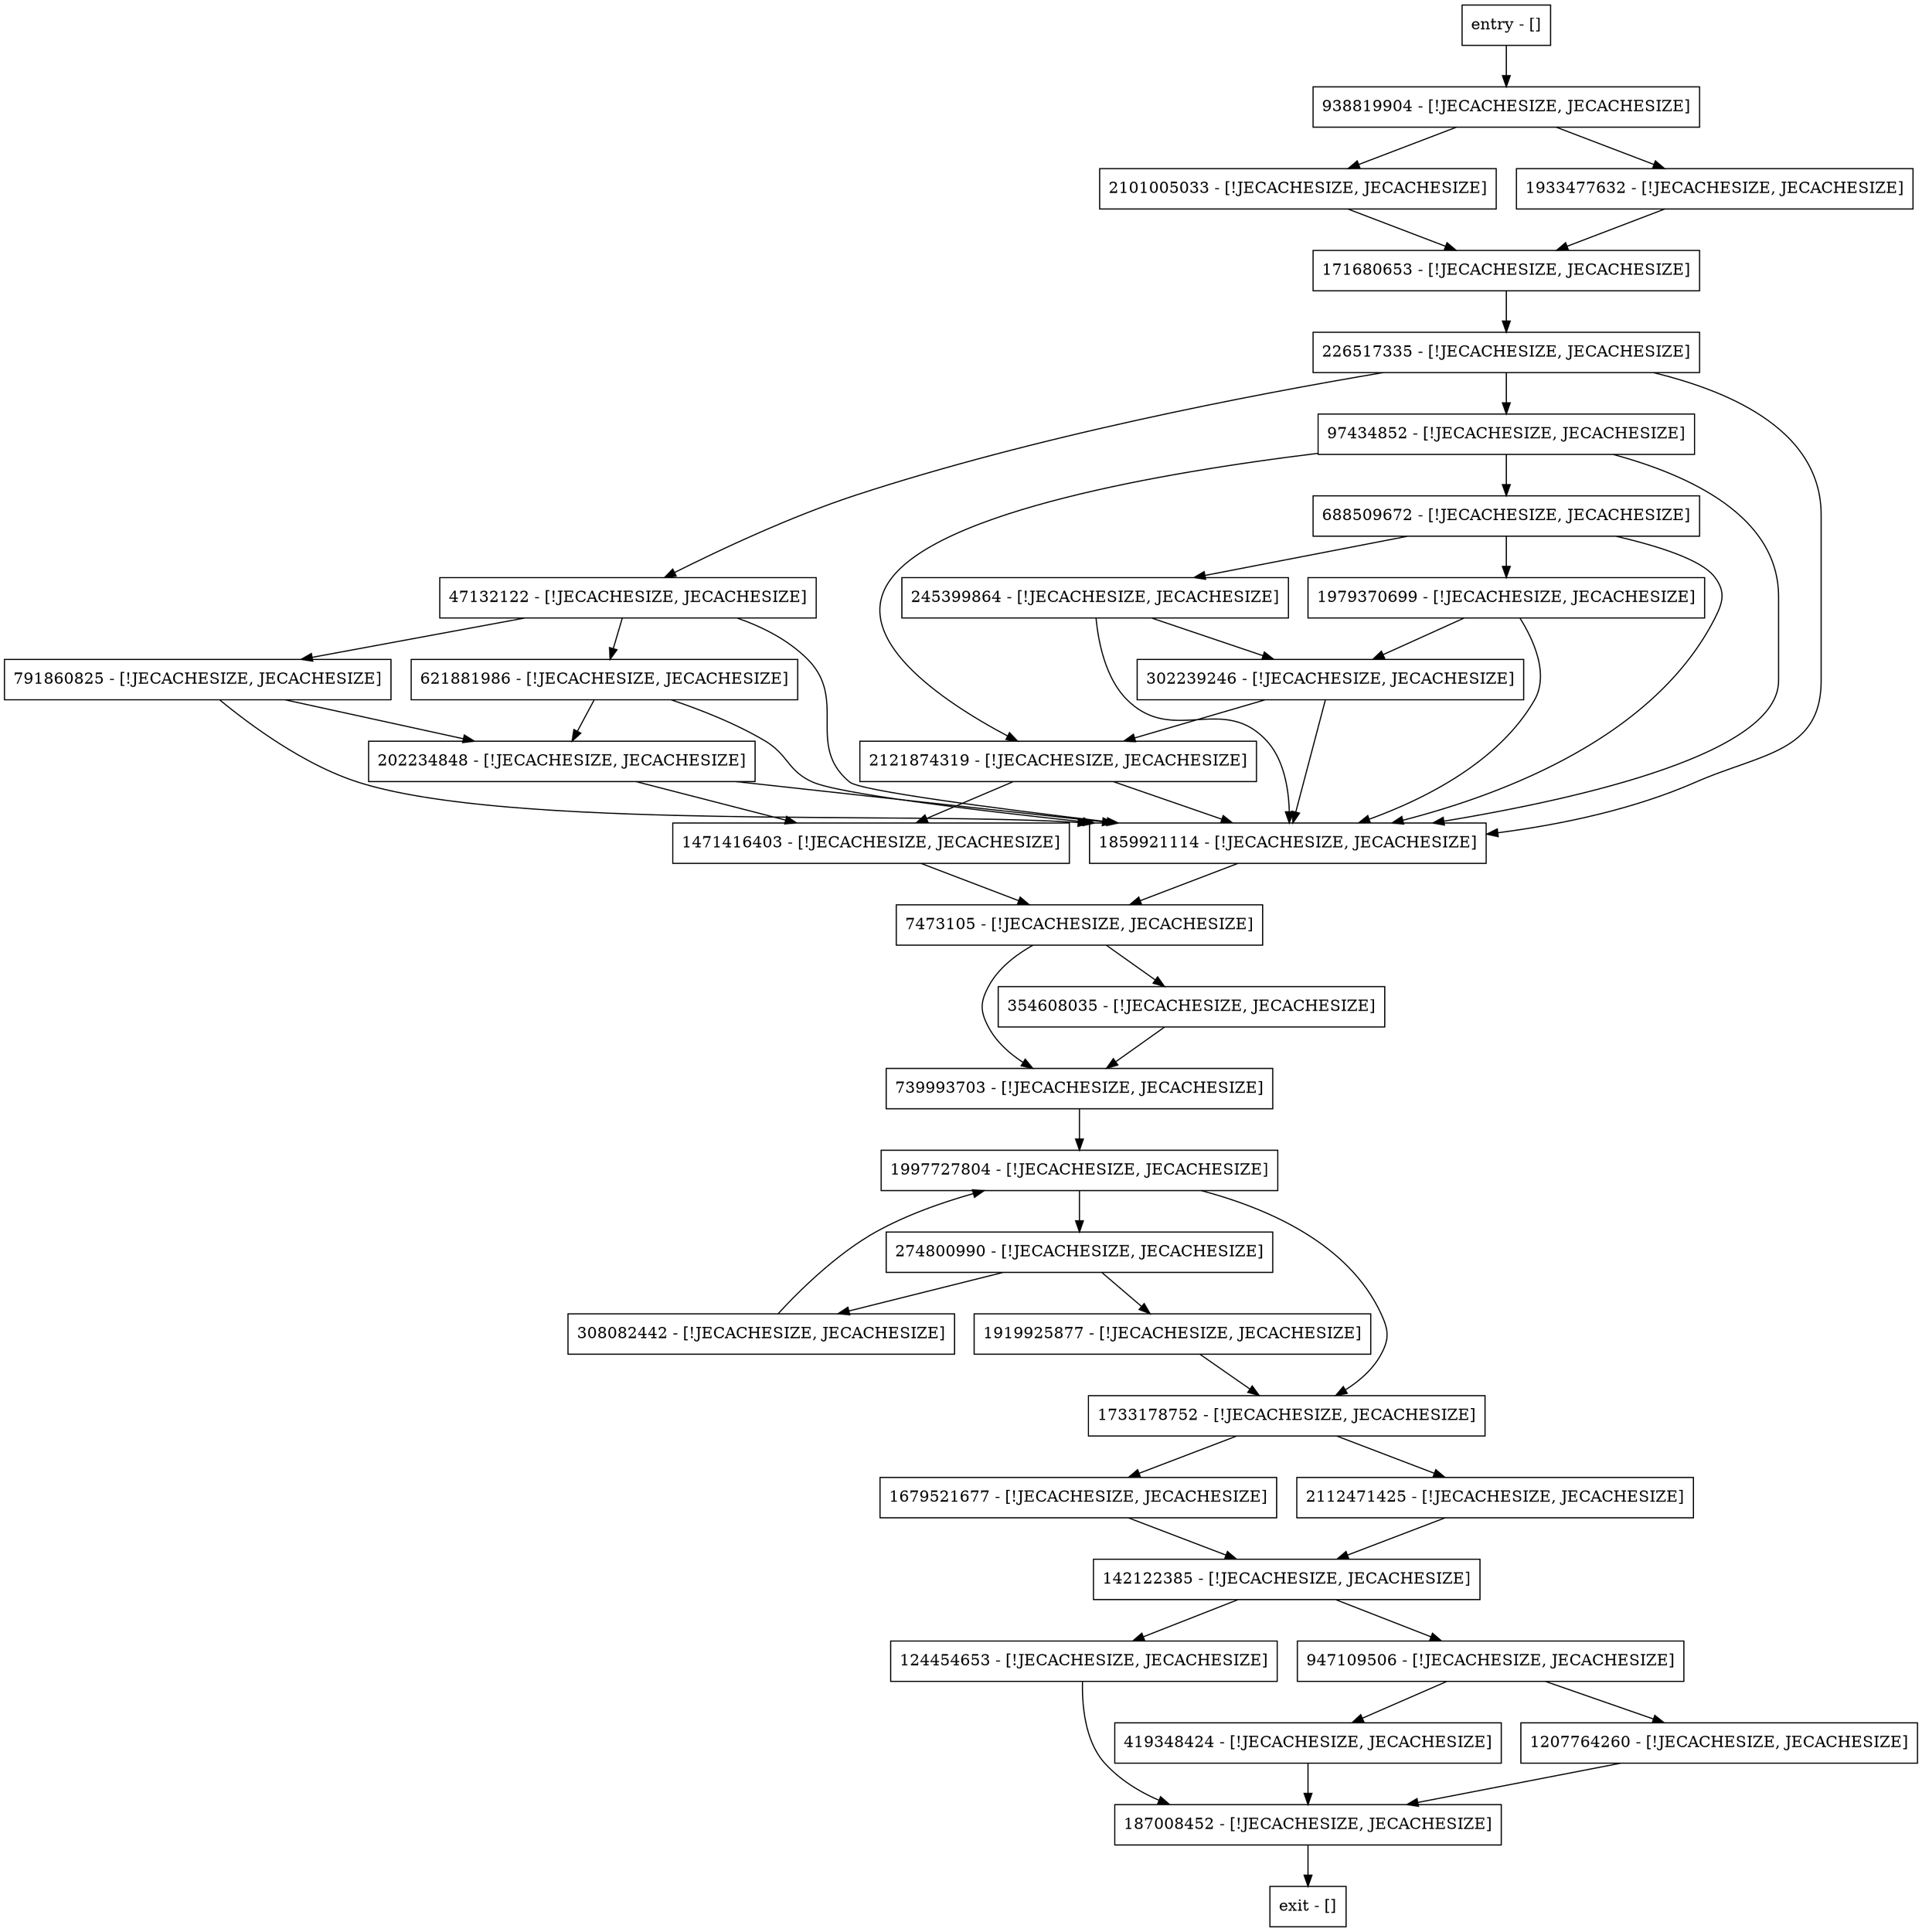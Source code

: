 digraph <clinit> {
node [shape=record];
1979370699 [label="1979370699 - [!JECACHESIZE, JECACHESIZE]"];
97434852 [label="97434852 - [!JECACHESIZE, JECACHESIZE]"];
1679521677 [label="1679521677 - [!JECACHESIZE, JECACHESIZE]"];
124454653 [label="124454653 - [!JECACHESIZE, JECACHESIZE]"];
2121874319 [label="2121874319 - [!JECACHESIZE, JECACHESIZE]"];
7473105 [label="7473105 - [!JECACHESIZE, JECACHESIZE]"];
142122385 [label="142122385 - [!JECACHESIZE, JECACHESIZE]"];
354608035 [label="354608035 - [!JECACHESIZE, JECACHESIZE]"];
308082442 [label="308082442 - [!JECACHESIZE, JECACHESIZE]"];
47132122 [label="47132122 - [!JECACHESIZE, JECACHESIZE]"];
1471416403 [label="1471416403 - [!JECACHESIZE, JECACHESIZE]"];
2112471425 [label="2112471425 - [!JECACHESIZE, JECACHESIZE]"];
2101005033 [label="2101005033 - [!JECACHESIZE, JECACHESIZE]"];
302239246 [label="302239246 - [!JECACHESIZE, JECACHESIZE]"];
1997727804 [label="1997727804 - [!JECACHESIZE, JECACHESIZE]"];
791860825 [label="791860825 - [!JECACHESIZE, JECACHESIZE]"];
1859921114 [label="1859921114 - [!JECACHESIZE, JECACHESIZE]"];
1933477632 [label="1933477632 - [!JECACHESIZE, JECACHESIZE]"];
938819904 [label="938819904 - [!JECACHESIZE, JECACHESIZE]"];
1919925877 [label="1919925877 - [!JECACHESIZE, JECACHESIZE]"];
274800990 [label="274800990 - [!JECACHESIZE, JECACHESIZE]"];
621881986 [label="621881986 - [!JECACHESIZE, JECACHESIZE]"];
171680653 [label="171680653 - [!JECACHESIZE, JECACHESIZE]"];
947109506 [label="947109506 - [!JECACHESIZE, JECACHESIZE]"];
187008452 [label="187008452 - [!JECACHESIZE, JECACHESIZE]"];
entry [label="entry - []"];
exit [label="exit - []"];
1733178752 [label="1733178752 - [!JECACHESIZE, JECACHESIZE]"];
226517335 [label="226517335 - [!JECACHESIZE, JECACHESIZE]"];
739993703 [label="739993703 - [!JECACHESIZE, JECACHESIZE]"];
688509672 [label="688509672 - [!JECACHESIZE, JECACHESIZE]"];
1207764260 [label="1207764260 - [!JECACHESIZE, JECACHESIZE]"];
202234848 [label="202234848 - [!JECACHESIZE, JECACHESIZE]"];
419348424 [label="419348424 - [!JECACHESIZE, JECACHESIZE]"];
245399864 [label="245399864 - [!JECACHESIZE, JECACHESIZE]"];
entry;
exit;
1979370699 -> 1859921114;
1979370699 -> 302239246;
97434852 -> 1859921114;
97434852 -> 688509672;
97434852 -> 2121874319;
1679521677 -> 142122385;
124454653 -> 187008452;
2121874319 -> 1859921114;
2121874319 -> 1471416403;
7473105 -> 739993703;
7473105 -> 354608035;
142122385 -> 947109506;
142122385 -> 124454653;
354608035 -> 739993703;
308082442 -> 1997727804;
47132122 -> 1859921114;
47132122 -> 621881986;
47132122 -> 791860825;
1471416403 -> 7473105;
2112471425 -> 142122385;
2101005033 -> 171680653;
302239246 -> 1859921114;
302239246 -> 2121874319;
1997727804 -> 1733178752;
1997727804 -> 274800990;
791860825 -> 1859921114;
791860825 -> 202234848;
1859921114 -> 7473105;
1933477632 -> 171680653;
938819904 -> 1933477632;
938819904 -> 2101005033;
1919925877 -> 1733178752;
274800990 -> 1919925877;
274800990 -> 308082442;
621881986 -> 1859921114;
621881986 -> 202234848;
171680653 -> 226517335;
947109506 -> 1207764260;
947109506 -> 419348424;
187008452 -> exit;
entry -> 938819904;
1733178752 -> 1679521677;
1733178752 -> 2112471425;
226517335 -> 97434852;
226517335 -> 47132122;
226517335 -> 1859921114;
739993703 -> 1997727804;
688509672 -> 1979370699;
688509672 -> 1859921114;
688509672 -> 245399864;
1207764260 -> 187008452;
202234848 -> 1859921114;
202234848 -> 1471416403;
419348424 -> 187008452;
245399864 -> 1859921114;
245399864 -> 302239246;
}
